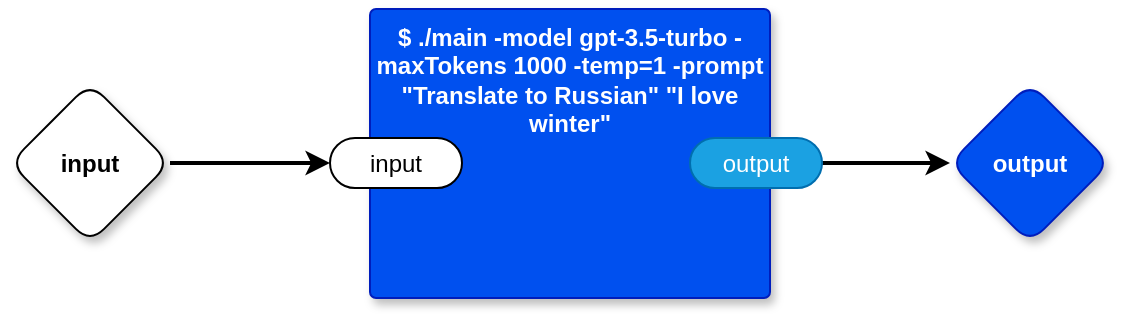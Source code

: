 <mxfile version="21.6.8" type="device">
  <diagram name="main" id="NX2ZdiZaVYGTieyJJVev">
    <mxGraphModel dx="963" dy="774" grid="1" gridSize="10" guides="1" tooltips="1" connect="1" arrows="1" fold="1" page="1" pageScale="1" pageWidth="1100" pageHeight="850" math="0" shadow="0">
      <root>
        <mxCell id="0" />
        <mxCell id="1" parent="0" />
        <mxCell id="8PcMY7WavIbh0EGFxXic-39" style="edgeStyle=orthogonalEdgeStyle;rounded=0;orthogonalLoop=1;jettySize=auto;html=1;exitX=1;exitY=0.5;exitDx=0;exitDy=0;exitPerimeter=0;strokeWidth=2;" edge="1" parent="1" source="8PcMY7WavIbh0EGFxXic-14" target="8PcMY7WavIbh0EGFxXic-36">
          <mxGeometry relative="1" as="geometry" />
        </mxCell>
        <mxCell id="8PcMY7WavIbh0EGFxXic-14" value="input" style="rhombus;whiteSpace=wrap;html=1;rounded=1;fontStyle=1;glass=0;sketch=0;fontSize=12;points=[[0,0.5,0,0,0],[0.5,0,0,0,0],[0.5,1,0,0,0],[1,0.5,0,0,0]];shadow=1;" vertex="1" parent="1">
          <mxGeometry x="10" y="312.5" width="80" height="80" as="geometry" />
        </mxCell>
        <mxCell id="8PcMY7WavIbh0EGFxXic-15" value="output" style="rhombus;whiteSpace=wrap;html=1;rounded=1;fillColor=#0050ef;fontColor=#ffffff;strokeColor=#001DBC;fontStyle=1;glass=0;sketch=0;fontSize=12;points=[[0,0.5,0,0,0],[0.5,0,0,0,0],[0.5,1,0,0,0],[1,0.5,0,0,0]];shadow=1;" vertex="1" parent="1">
          <mxGeometry x="480" y="312.5" width="80" height="80" as="geometry" />
        </mxCell>
        <mxCell id="8PcMY7WavIbh0EGFxXic-35" value="$ ./main -model gpt-3.5-turbo -maxTokens 1000 -temp=1 -prompt &quot;Translate to Russian&quot; &quot;I love winter&quot;" style="rounded=1;whiteSpace=wrap;html=1;sketch=0;container=1;recursiveResize=0;verticalAlign=top;arcSize=6;fontStyle=1;autosize=0;points=[];absoluteArcSize=1;shadow=1;strokeColor=#001DBC;fillColor=#0050ef;fontColor=#ffffff;connectable=0;" vertex="1" parent="1">
          <mxGeometry x="190" y="275.5" width="200" height="144.5" as="geometry">
            <mxRectangle x="-98" y="-1230" width="99" height="26" as="alternateBounds" />
          </mxGeometry>
        </mxCell>
        <mxCell id="8PcMY7WavIbh0EGFxXic-36" value="input" style="rounded=1;whiteSpace=wrap;html=1;sketch=0;points=[[0,0.5,0,0,0],[1,0.5,0,0,0]];arcSize=50;" vertex="1" parent="8PcMY7WavIbh0EGFxXic-35">
          <mxGeometry x="-20" y="64.5" width="66" height="25" as="geometry" />
        </mxCell>
        <mxCell id="8PcMY7WavIbh0EGFxXic-38" style="edgeStyle=orthogonalEdgeStyle;rounded=0;orthogonalLoop=1;jettySize=auto;html=1;entryX=0;entryY=0.5;entryDx=0;entryDy=0;entryPerimeter=0;strokeWidth=2;" edge="1" parent="1" source="8PcMY7WavIbh0EGFxXic-37" target="8PcMY7WavIbh0EGFxXic-15">
          <mxGeometry relative="1" as="geometry" />
        </mxCell>
        <mxCell id="8PcMY7WavIbh0EGFxXic-37" value="output" style="rounded=1;whiteSpace=wrap;html=1;sketch=0;points=[[0,0.5,0,0,0],[1,0.5,0,0,0]];fillColor=#1ba1e2;fontColor=#ffffff;strokeColor=#006EAF;arcSize=50;" vertex="1" parent="1">
          <mxGeometry x="350" y="340" width="66" height="25" as="geometry" />
        </mxCell>
      </root>
    </mxGraphModel>
  </diagram>
</mxfile>
